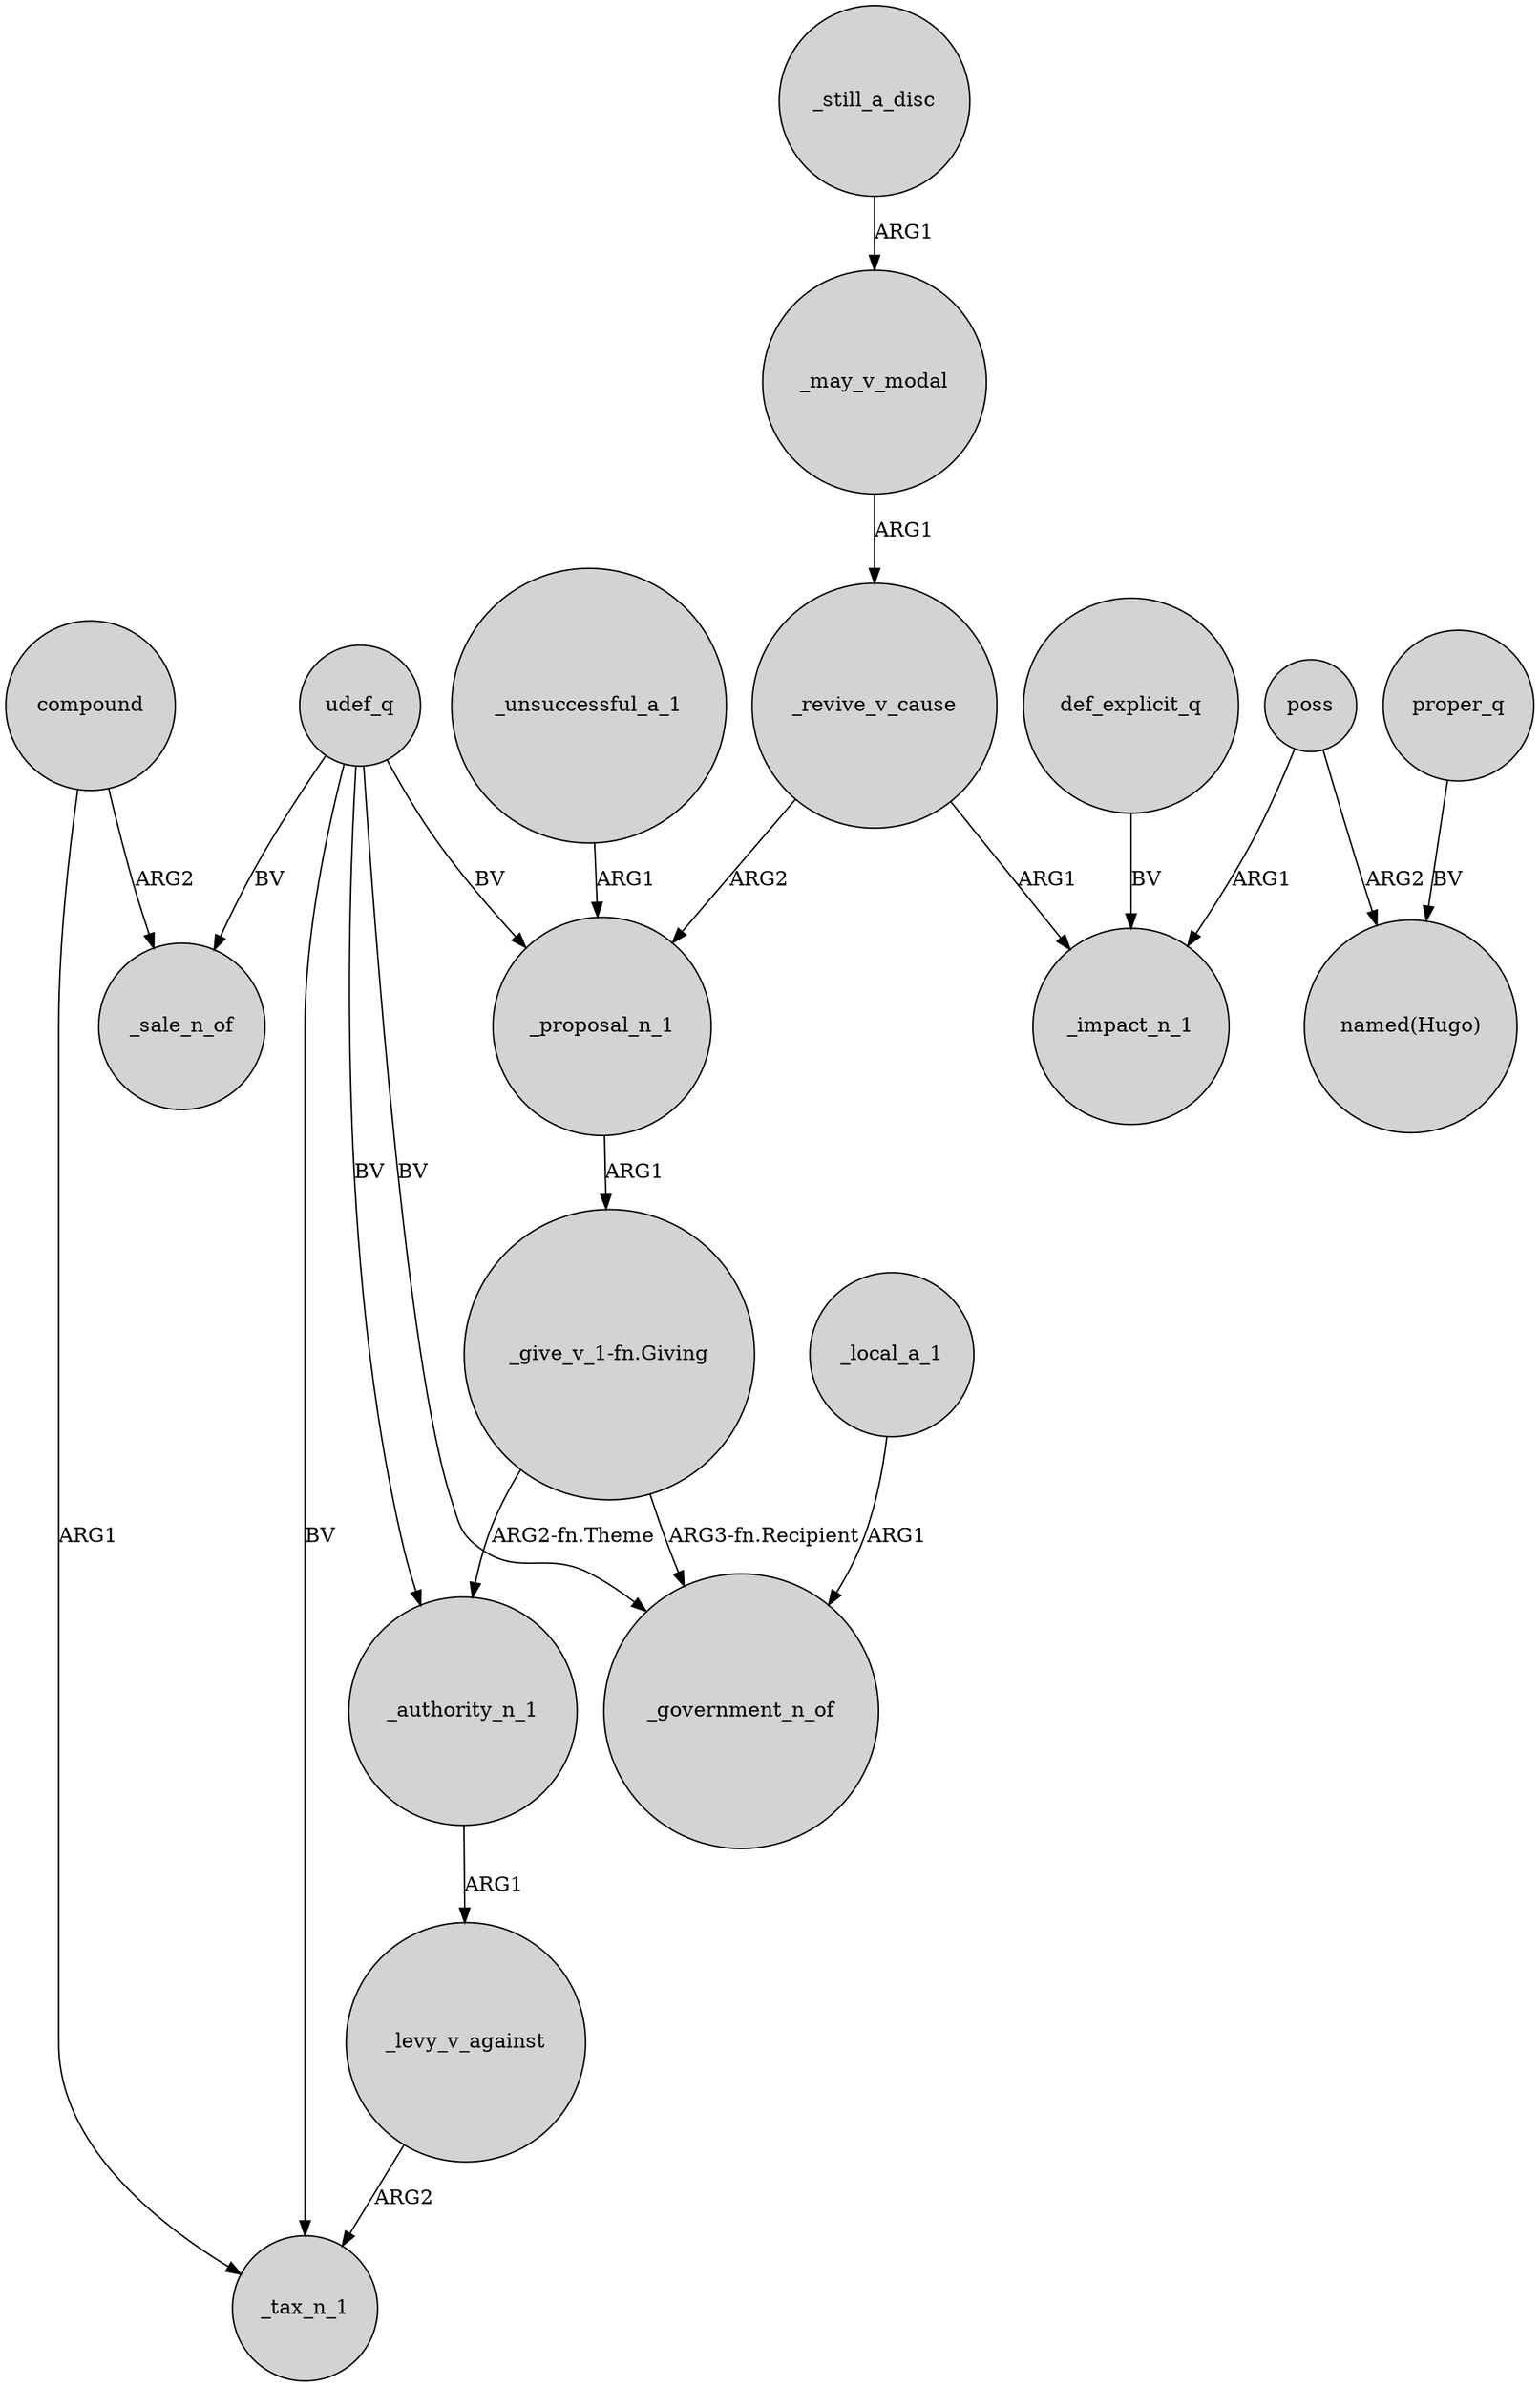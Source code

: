digraph {
	node [shape=circle style=filled]
	_authority_n_1 -> _levy_v_against [label=ARG1]
	_revive_v_cause -> _proposal_n_1 [label=ARG2]
	_may_v_modal -> _revive_v_cause [label=ARG1]
	_unsuccessful_a_1 -> _proposal_n_1 [label=ARG1]
	udef_q -> _government_n_of [label=BV]
	udef_q -> _proposal_n_1 [label=BV]
	_revive_v_cause -> _impact_n_1 [label=ARG1]
	compound -> _tax_n_1 [label=ARG1]
	poss -> "named(Hugo)" [label=ARG2]
	_local_a_1 -> _government_n_of [label=ARG1]
	udef_q -> _tax_n_1 [label=BV]
	compound -> _sale_n_of [label=ARG2]
	udef_q -> _authority_n_1 [label=BV]
	poss -> _impact_n_1 [label=ARG1]
	_still_a_disc -> _may_v_modal [label=ARG1]
	"_give_v_1-fn.Giving" -> _authority_n_1 [label="ARG2-fn.Theme"]
	_proposal_n_1 -> "_give_v_1-fn.Giving" [label=ARG1]
	_levy_v_against -> _tax_n_1 [label=ARG2]
	udef_q -> _sale_n_of [label=BV]
	proper_q -> "named(Hugo)" [label=BV]
	def_explicit_q -> _impact_n_1 [label=BV]
	"_give_v_1-fn.Giving" -> _government_n_of [label="ARG3-fn.Recipient"]
}
